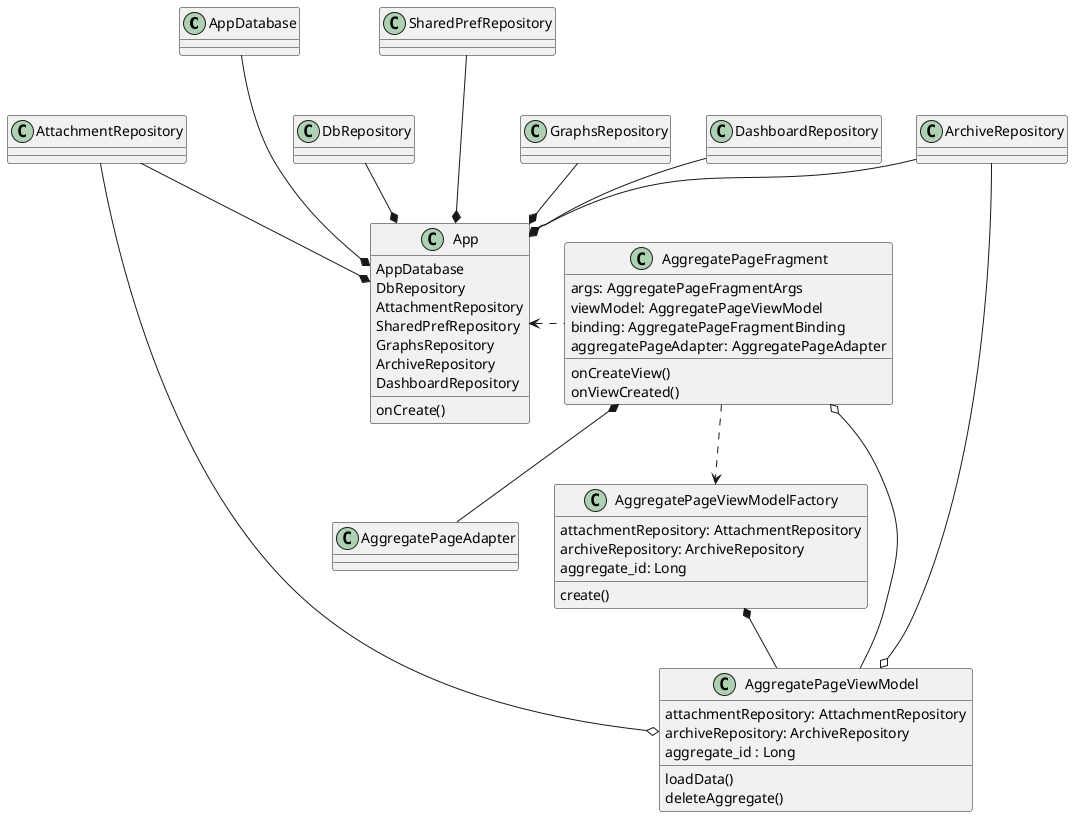 @startuml
'https://plantuml.com/class-diagram

class AppDatabase
{


}

class DbRepository {

}

class AttachmentRepository {

}

class SharedPrefRepository {

}

class GraphsRepository
{

}


class ArchiveRepository
{

}

class DashboardRepository
{

}

class App {
    AppDatabase
    DbRepository
    AttachmentRepository
    SharedPrefRepository
    GraphsRepository
    ArchiveRepository
    DashboardRepository
    onCreate()
}

AppDatabase ---* App
DbRepository --* App
AttachmentRepository --* App
SharedPrefRepository ---* App
GraphsRepository --* App
ArchiveRepository --* App
DashboardRepository --* App


App <. AggregatePageFragment


class AggregatePageFragment
{
    args: AggregatePageFragmentArgs
    viewModel: AggregatePageViewModel
    binding: AggregatePageFragmentBinding
    aggregatePageAdapter: AggregatePageAdapter
    onCreateView()
    onViewCreated()
}

class AggregatePageAdapter
{
}

AggregatePageFragment *-- AggregatePageAdapter

class AggregatePageViewModelFactory
{
    attachmentRepository: AttachmentRepository
    archiveRepository: ArchiveRepository
    aggregate_id: Long
    create()
}


class AggregatePageViewModel
{
    attachmentRepository: AttachmentRepository
    archiveRepository: ArchiveRepository
    aggregate_id : Long
    loadData()
    deleteAggregate()
}

AggregatePageFragment ..> AggregatePageViewModelFactory
AggregatePageViewModelFactory *-- AggregatePageViewModel
AggregatePageFragment o--- AggregatePageViewModel

AttachmentRepository ---o AggregatePageViewModel
ArchiveRepository ---o AggregatePageViewModel



@enduml